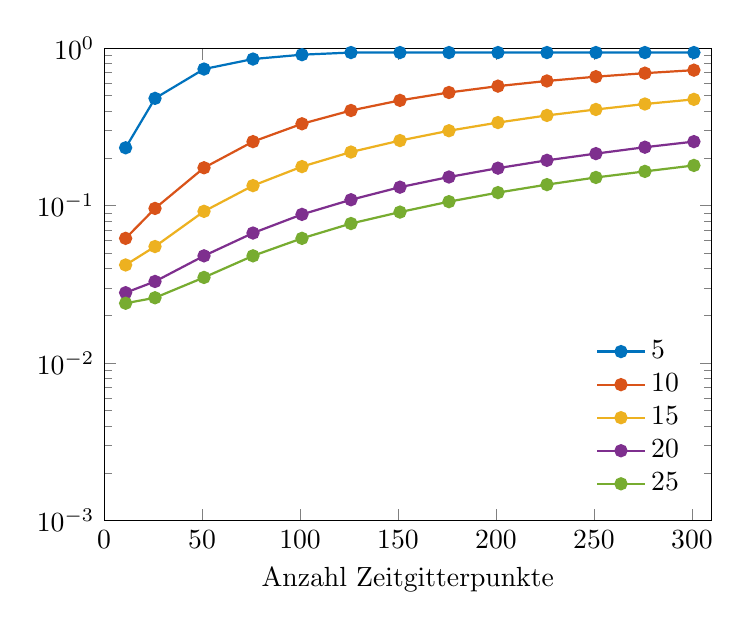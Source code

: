 % This file was created by matlab2tikz.
%
%The latest updates can be retrieved from
%  http://www.mathworks.com/matlabcentral/fileexchange/22022-matlab2tikz-matlab2tikz
%where you can also make suggestions and rate matlab2tikz.
%
\definecolor{mycolor1}{rgb}{0.0,0.447,0.741}%
\definecolor{mycolor2}{rgb}{0.85,0.325,0.098}%
\definecolor{mycolor3}{rgb}{0.929,0.694,0.125}%
\definecolor{mycolor4}{rgb}{0.494,0.184,0.556}%
\definecolor{mycolor5}{rgb}{0.466,0.674,0.188}%
%
\begin{tikzpicture}

\begin{axis}[%
width=7.715cm,
height=6cm,
at={(1.011in,0.642in)},
scale only axis,
xmin=0,
xmax=310,
xlabel={Anzahl Zeitgitterpunkte},
ymode=log,
ymin=0.001,
ymax=1,
yminorticks=true,
axis background/.style={fill=white},
legend style={at={(0.97,0.03)},anchor=south east,legend cell align=left,align=left,fill=none,draw=none}
]
\addplot [color=mycolor1,solid,mark=*,mark options={solid}, thick]
  table[row sep=crcr]{%
11	0.233\\
26	0.48\\
51	0.737\\
76	0.853\\
101	0.909\\
126	0.938\\
151	0.938\\
176	0.938\\
201	0.938\\
226	0.938\\
251	0.938\\
276	0.938\\
301	0.938\\
};
\addlegendentry{5};

\addplot [color=mycolor2,solid,mark=*,mark options={solid}, thick]
  table[row sep=crcr]{%
11	0.062\\
26	0.096\\
51	0.174\\
76	0.255\\
101	0.331\\
126	0.402\\
151	0.466\\
176	0.523\\
201	0.574\\
226	0.619\\
251	0.659\\
276	0.694\\
301	0.725\\
};
\addlegendentry{10};

\addplot [color=mycolor3,solid,mark=*,mark options={solid}, thick]
  table[row sep=crcr]{%
11	0.042\\
26	0.055\\
51	0.092\\
76	0.134\\
101	0.177\\
126	0.219\\
151	0.259\\
176	0.299\\
201	0.337\\
226	0.374\\
251	0.408\\
276	0.442\\
301	0.473\\
};
\addlegendentry{15};

\addplot [color=mycolor4,solid,mark=*,mark options={solid}, thick]
  table[row sep=crcr]{%
11	0.028\\
26	0.033\\
51	0.048\\
76	0.067\\
101	0.088\\
126	0.109\\
151	0.131\\
176	0.152\\
201	0.173\\
226	0.194\\
251	0.214\\
276	0.235\\
301	0.255\\
};
\addlegendentry{20};

\addplot [color=mycolor5,solid,mark=*,mark options={solid}, thick]
  table[row sep=crcr]{%
11	0.024\\
26	0.026\\
51	0.035\\
76	0.048\\
101	0.062\\
126	0.077\\
151	0.091\\
176	0.106\\
201	0.121\\
226	0.136\\
251	0.151\\
276	0.165\\
301	0.18\\
};
\addlegendentry{25};

\end{axis}
\end{tikzpicture}


